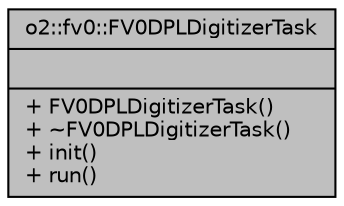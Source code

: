 digraph "o2::fv0::FV0DPLDigitizerTask"
{
 // INTERACTIVE_SVG=YES
  bgcolor="transparent";
  edge [fontname="Helvetica",fontsize="10",labelfontname="Helvetica",labelfontsize="10"];
  node [fontname="Helvetica",fontsize="10",shape=record];
  Node1 [label="{o2::fv0::FV0DPLDigitizerTask\n||+ FV0DPLDigitizerTask()\l+ ~FV0DPLDigitizerTask()\l+ init()\l+ run()\l}",height=0.2,width=0.4,color="black", fillcolor="grey75", style="filled", fontcolor="black"];
}
